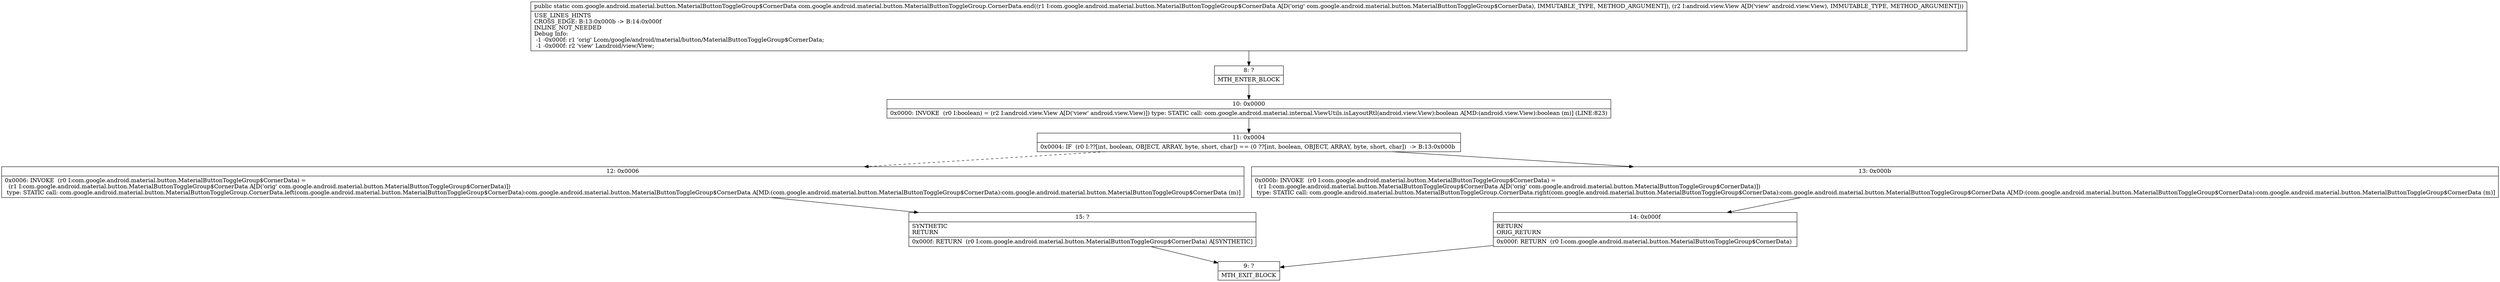 digraph "CFG forcom.google.android.material.button.MaterialButtonToggleGroup.CornerData.end(Lcom\/google\/android\/material\/button\/MaterialButtonToggleGroup$CornerData;Landroid\/view\/View;)Lcom\/google\/android\/material\/button\/MaterialButtonToggleGroup$CornerData;" {
Node_8 [shape=record,label="{8\:\ ?|MTH_ENTER_BLOCK\l}"];
Node_10 [shape=record,label="{10\:\ 0x0000|0x0000: INVOKE  (r0 I:boolean) = (r2 I:android.view.View A[D('view' android.view.View)]) type: STATIC call: com.google.android.material.internal.ViewUtils.isLayoutRtl(android.view.View):boolean A[MD:(android.view.View):boolean (m)] (LINE:823)\l}"];
Node_11 [shape=record,label="{11\:\ 0x0004|0x0004: IF  (r0 I:??[int, boolean, OBJECT, ARRAY, byte, short, char]) == (0 ??[int, boolean, OBJECT, ARRAY, byte, short, char])  \-\> B:13:0x000b \l}"];
Node_12 [shape=record,label="{12\:\ 0x0006|0x0006: INVOKE  (r0 I:com.google.android.material.button.MaterialButtonToggleGroup$CornerData) = \l  (r1 I:com.google.android.material.button.MaterialButtonToggleGroup$CornerData A[D('orig' com.google.android.material.button.MaterialButtonToggleGroup$CornerData)])\l type: STATIC call: com.google.android.material.button.MaterialButtonToggleGroup.CornerData.left(com.google.android.material.button.MaterialButtonToggleGroup$CornerData):com.google.android.material.button.MaterialButtonToggleGroup$CornerData A[MD:(com.google.android.material.button.MaterialButtonToggleGroup$CornerData):com.google.android.material.button.MaterialButtonToggleGroup$CornerData (m)]\l}"];
Node_15 [shape=record,label="{15\:\ ?|SYNTHETIC\lRETURN\l|0x000f: RETURN  (r0 I:com.google.android.material.button.MaterialButtonToggleGroup$CornerData) A[SYNTHETIC]\l}"];
Node_9 [shape=record,label="{9\:\ ?|MTH_EXIT_BLOCK\l}"];
Node_13 [shape=record,label="{13\:\ 0x000b|0x000b: INVOKE  (r0 I:com.google.android.material.button.MaterialButtonToggleGroup$CornerData) = \l  (r1 I:com.google.android.material.button.MaterialButtonToggleGroup$CornerData A[D('orig' com.google.android.material.button.MaterialButtonToggleGroup$CornerData)])\l type: STATIC call: com.google.android.material.button.MaterialButtonToggleGroup.CornerData.right(com.google.android.material.button.MaterialButtonToggleGroup$CornerData):com.google.android.material.button.MaterialButtonToggleGroup$CornerData A[MD:(com.google.android.material.button.MaterialButtonToggleGroup$CornerData):com.google.android.material.button.MaterialButtonToggleGroup$CornerData (m)]\l}"];
Node_14 [shape=record,label="{14\:\ 0x000f|RETURN\lORIG_RETURN\l|0x000f: RETURN  (r0 I:com.google.android.material.button.MaterialButtonToggleGroup$CornerData) \l}"];
MethodNode[shape=record,label="{public static com.google.android.material.button.MaterialButtonToggleGroup$CornerData com.google.android.material.button.MaterialButtonToggleGroup.CornerData.end((r1 I:com.google.android.material.button.MaterialButtonToggleGroup$CornerData A[D('orig' com.google.android.material.button.MaterialButtonToggleGroup$CornerData), IMMUTABLE_TYPE, METHOD_ARGUMENT]), (r2 I:android.view.View A[D('view' android.view.View), IMMUTABLE_TYPE, METHOD_ARGUMENT]))  | USE_LINES_HINTS\lCROSS_EDGE: B:13:0x000b \-\> B:14:0x000f\lINLINE_NOT_NEEDED\lDebug Info:\l  \-1 \-0x000f: r1 'orig' Lcom\/google\/android\/material\/button\/MaterialButtonToggleGroup$CornerData;\l  \-1 \-0x000f: r2 'view' Landroid\/view\/View;\l}"];
MethodNode -> Node_8;Node_8 -> Node_10;
Node_10 -> Node_11;
Node_11 -> Node_12[style=dashed];
Node_11 -> Node_13;
Node_12 -> Node_15;
Node_15 -> Node_9;
Node_13 -> Node_14;
Node_14 -> Node_9;
}

